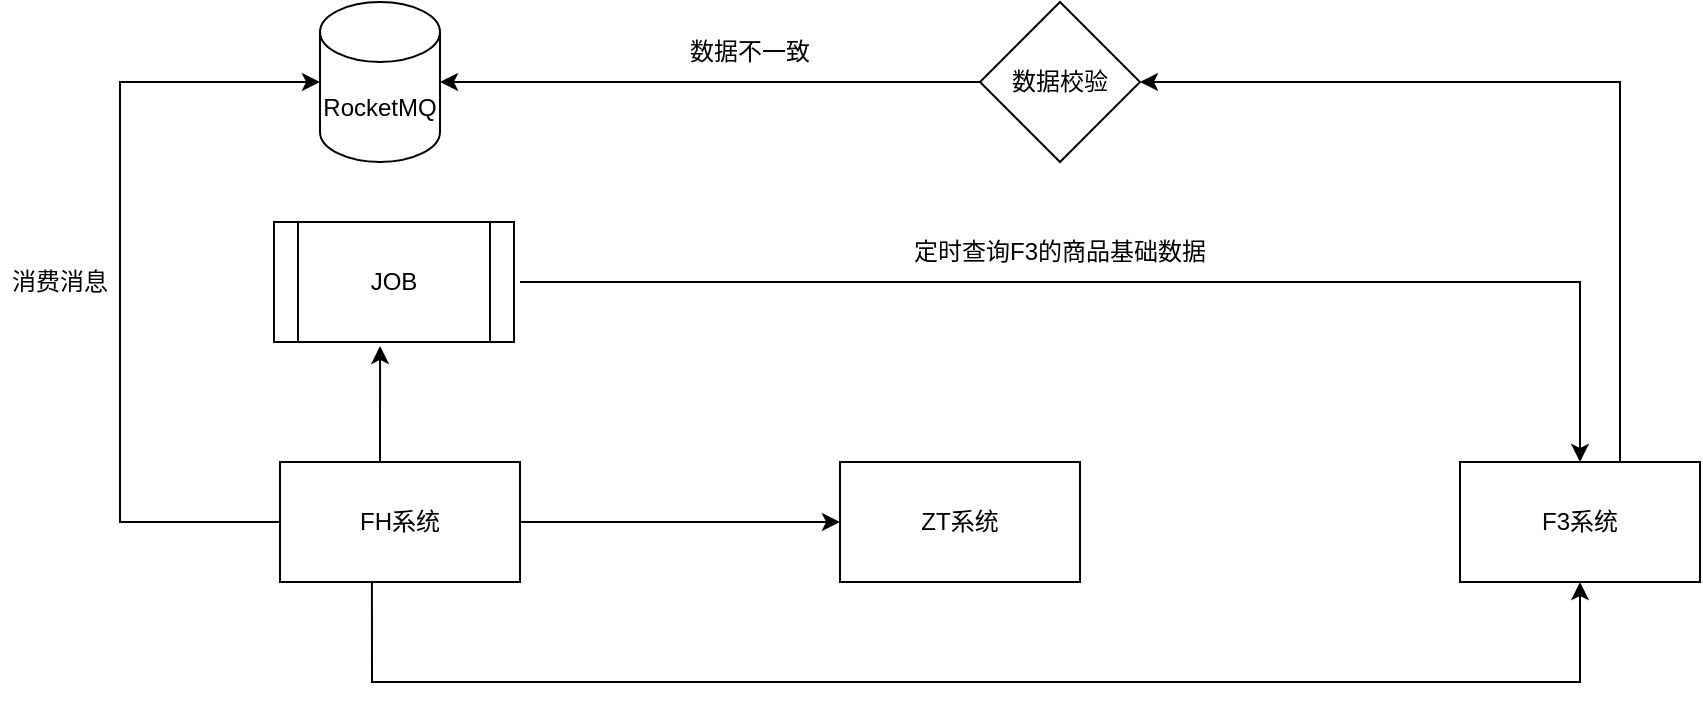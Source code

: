 <mxfile version="24.3.1" type="github">
  <diagram name="第 1 页" id="qxctrX0PizrgYXrYMGE3">
    <mxGraphModel dx="1434" dy="746" grid="1" gridSize="10" guides="1" tooltips="1" connect="1" arrows="1" fold="1" page="1" pageScale="1" pageWidth="827" pageHeight="1169" math="0" shadow="0">
      <root>
        <mxCell id="0" />
        <mxCell id="1" parent="0" />
        <mxCell id="IpKphLsfjEBB7LEcnN2U-21" style="edgeStyle=orthogonalEdgeStyle;rounded=0;orthogonalLoop=1;jettySize=auto;html=1;entryX=0;entryY=0.5;entryDx=0;entryDy=0;" edge="1" parent="1" source="IpKphLsfjEBB7LEcnN2U-1" target="IpKphLsfjEBB7LEcnN2U-2">
          <mxGeometry relative="1" as="geometry" />
        </mxCell>
        <mxCell id="IpKphLsfjEBB7LEcnN2U-1" value="FH系统" style="rounded=0;whiteSpace=wrap;html=1;" vertex="1" parent="1">
          <mxGeometry x="160" y="290" width="120" height="60" as="geometry" />
        </mxCell>
        <mxCell id="IpKphLsfjEBB7LEcnN2U-2" value="ZT系统" style="rounded=0;whiteSpace=wrap;html=1;" vertex="1" parent="1">
          <mxGeometry x="440" y="290" width="120" height="60" as="geometry" />
        </mxCell>
        <mxCell id="IpKphLsfjEBB7LEcnN2U-3" value="F3系统" style="rounded=0;whiteSpace=wrap;html=1;" vertex="1" parent="1">
          <mxGeometry x="750" y="290" width="120" height="60" as="geometry" />
        </mxCell>
        <mxCell id="IpKphLsfjEBB7LEcnN2U-6" value="JOB" style="shape=process;whiteSpace=wrap;html=1;backgroundOutline=1;" vertex="1" parent="1">
          <mxGeometry x="157" y="170" width="120" height="60" as="geometry" />
        </mxCell>
        <mxCell id="IpKphLsfjEBB7LEcnN2U-7" value="" style="endArrow=classic;html=1;rounded=0;entryX=0.442;entryY=1.033;entryDx=0;entryDy=0;entryPerimeter=0;" edge="1" parent="1" target="IpKphLsfjEBB7LEcnN2U-6">
          <mxGeometry width="50" height="50" relative="1" as="geometry">
            <mxPoint x="210" y="290" as="sourcePoint" />
            <mxPoint x="260" y="240" as="targetPoint" />
          </mxGeometry>
        </mxCell>
        <mxCell id="IpKphLsfjEBB7LEcnN2U-8" value="" style="endArrow=classic;html=1;rounded=0;entryX=0.5;entryY=0;entryDx=0;entryDy=0;" edge="1" parent="1" target="IpKphLsfjEBB7LEcnN2U-3">
          <mxGeometry width="50" height="50" relative="1" as="geometry">
            <mxPoint x="280" y="200" as="sourcePoint" />
            <mxPoint x="830" y="200" as="targetPoint" />
            <Array as="points">
              <mxPoint x="810" y="200" />
            </Array>
          </mxGeometry>
        </mxCell>
        <mxCell id="IpKphLsfjEBB7LEcnN2U-9" value="定时查询F3的商品基础数据" style="text;html=1;align=center;verticalAlign=middle;whiteSpace=wrap;rounded=0;" vertex="1" parent="1">
          <mxGeometry x="440" y="170" width="220" height="30" as="geometry" />
        </mxCell>
        <mxCell id="IpKphLsfjEBB7LEcnN2U-10" value="数据校验" style="rhombus;whiteSpace=wrap;html=1;" vertex="1" parent="1">
          <mxGeometry x="510" y="60" width="80" height="80" as="geometry" />
        </mxCell>
        <mxCell id="IpKphLsfjEBB7LEcnN2U-11" value="" style="endArrow=classic;html=1;rounded=0;entryX=1;entryY=0.5;entryDx=0;entryDy=0;" edge="1" parent="1" target="IpKphLsfjEBB7LEcnN2U-10">
          <mxGeometry width="50" height="50" relative="1" as="geometry">
            <mxPoint x="830" y="290" as="sourcePoint" />
            <mxPoint x="880" y="240" as="targetPoint" />
            <Array as="points">
              <mxPoint x="830" y="100" />
            </Array>
          </mxGeometry>
        </mxCell>
        <mxCell id="IpKphLsfjEBB7LEcnN2U-16" value="" style="endArrow=classic;html=1;rounded=0;entryX=1;entryY=0.5;entryDx=0;entryDy=0;entryPerimeter=0;" edge="1" parent="1" source="IpKphLsfjEBB7LEcnN2U-10" target="IpKphLsfjEBB7LEcnN2U-20">
          <mxGeometry width="50" height="50" relative="1" as="geometry">
            <mxPoint x="400" y="90" as="sourcePoint" />
            <mxPoint x="270" y="100" as="targetPoint" />
          </mxGeometry>
        </mxCell>
        <mxCell id="IpKphLsfjEBB7LEcnN2U-17" value="数据不一致" style="text;html=1;align=center;verticalAlign=middle;whiteSpace=wrap;rounded=0;" vertex="1" parent="1">
          <mxGeometry x="350" y="70" width="90" height="30" as="geometry" />
        </mxCell>
        <mxCell id="IpKphLsfjEBB7LEcnN2U-18" value="" style="endArrow=classic;html=1;rounded=0;exitX=0;exitY=0.5;exitDx=0;exitDy=0;entryX=0;entryY=0.5;entryDx=0;entryDy=0;entryPerimeter=0;" edge="1" parent="1" source="IpKphLsfjEBB7LEcnN2U-1" target="IpKphLsfjEBB7LEcnN2U-20">
          <mxGeometry width="50" height="50" relative="1" as="geometry">
            <mxPoint x="100" y="150" as="sourcePoint" />
            <mxPoint x="150" y="100" as="targetPoint" />
            <Array as="points">
              <mxPoint x="80" y="320" />
              <mxPoint x="80" y="100" />
            </Array>
          </mxGeometry>
        </mxCell>
        <mxCell id="IpKphLsfjEBB7LEcnN2U-19" value="消费消息" style="text;html=1;align=center;verticalAlign=middle;whiteSpace=wrap;rounded=0;" vertex="1" parent="1">
          <mxGeometry x="20" y="185" width="60" height="30" as="geometry" />
        </mxCell>
        <mxCell id="IpKphLsfjEBB7LEcnN2U-20" value="RocketMQ" style="shape=cylinder3;whiteSpace=wrap;html=1;boundedLbl=1;backgroundOutline=1;size=15;" vertex="1" parent="1">
          <mxGeometry x="180" y="60" width="60" height="80" as="geometry" />
        </mxCell>
        <mxCell id="IpKphLsfjEBB7LEcnN2U-22" value="" style="endArrow=classic;html=1;rounded=0;entryX=0.5;entryY=1;entryDx=0;entryDy=0;exitX=0.383;exitY=1;exitDx=0;exitDy=0;exitPerimeter=0;" edge="1" parent="1" source="IpKphLsfjEBB7LEcnN2U-1" target="IpKphLsfjEBB7LEcnN2U-3">
          <mxGeometry width="50" height="50" relative="1" as="geometry">
            <mxPoint x="190" y="400" as="sourcePoint" />
            <mxPoint x="810.04" y="370" as="targetPoint" />
            <Array as="points">
              <mxPoint x="206" y="400" />
              <mxPoint x="810" y="400" />
            </Array>
          </mxGeometry>
        </mxCell>
      </root>
    </mxGraphModel>
  </diagram>
</mxfile>
